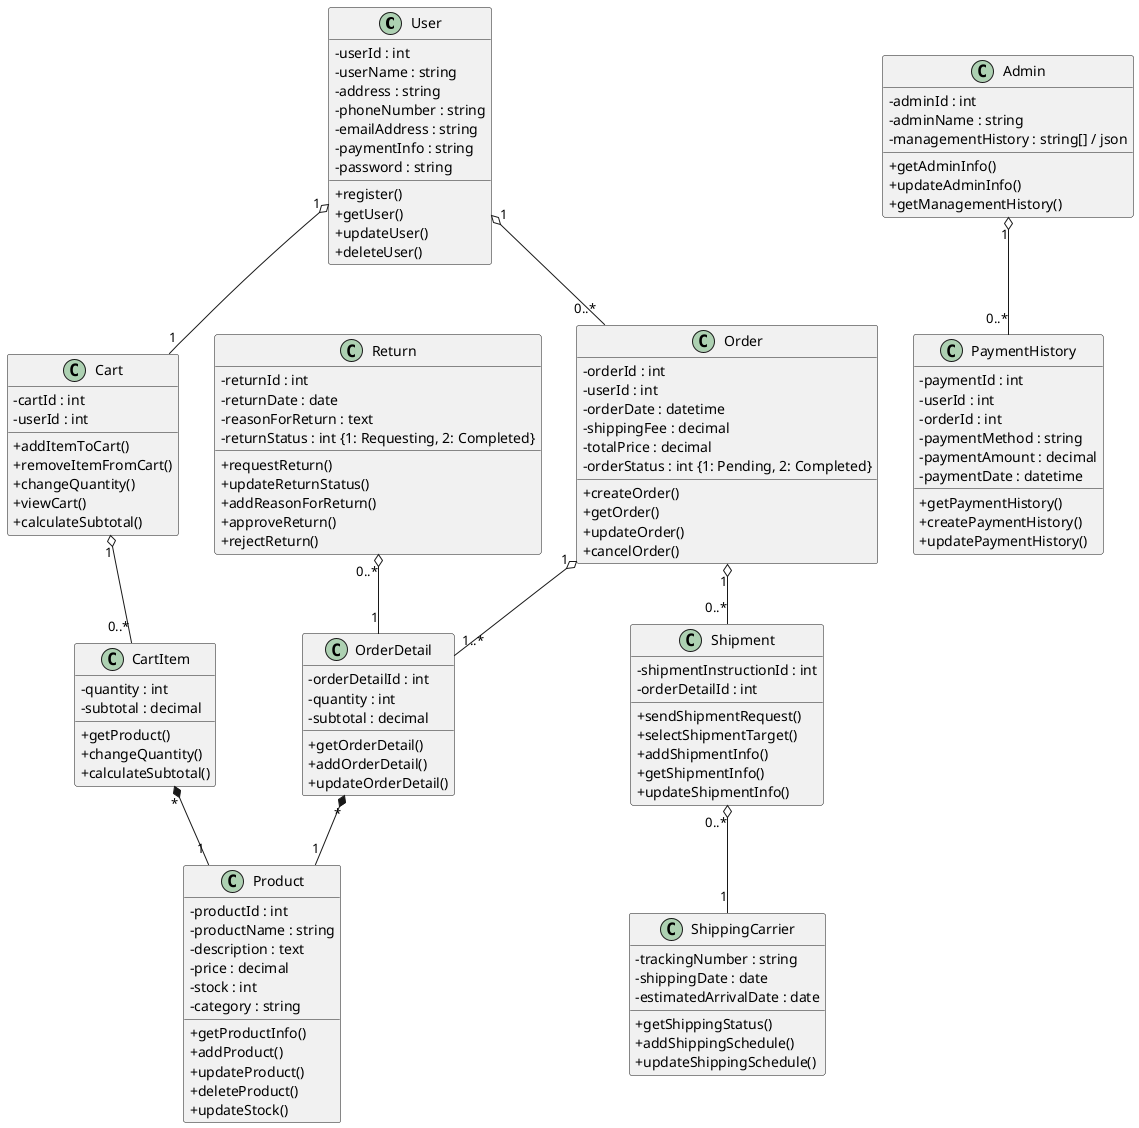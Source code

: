 @startuml Product Management System Class Diagram
skinparam classAttributeIconSize 0
skinparam componentStyle rectangle

' =====================
' Sales System
' =====================
class User {
    - userId : int
    - userName : string
    - address : string
    - phoneNumber : string
    - emailAddress : string
    - paymentInfo : string
    - password : string
    + register()
    + getUser()
    + updateUser()
    + deleteUser()
}

class Cart {
    - cartId : int
    - userId : int
    + addItemToCart()
    + removeItemFromCart()
    + changeQuantity()
    + viewCart()
    + calculateSubtotal()
}

class CartItem {
    - quantity : int
    - subtotal : decimal
    + getProduct()
    + changeQuantity()
    + calculateSubtotal()
}

' =====================
' Management System
' =====================
class Admin {
    - adminId : int
    - adminName : string
    - managementHistory : string[] / json
    + getAdminInfo()
    + updateAdminInfo()
    + getManagementHistory()
}

class PaymentHistory {
    - paymentId : int
    - userId : int
    - orderId : int
    - paymentMethod : string
    - paymentAmount : decimal
    - paymentDate : datetime
    + getPaymentHistory()
    + createPaymentHistory()
    + updatePaymentHistory()
}

' =====================
' Common System
' =====================
class Product {
    - productId : int
    - productName : string
    - description : text
    - price : decimal
    - stock : int
    - category : string
    + getProductInfo()
    + addProduct()
    + updateProduct()
    + deleteProduct()
    + updateStock()
}

class Order {
    - orderId : int
    - userId : int
    - orderDate : datetime
    - shippingFee : decimal
    - totalPrice : decimal
    - orderStatus : int {1: Pending, 2: Completed}
    + createOrder()
    + getOrder()
    + updateOrder()
    + cancelOrder()
}

class OrderDetail {
    - orderDetailId : int
    - quantity : int
    - subtotal : decimal
    + getOrderDetail()
    + addOrderDetail()
    + updateOrderDetail()
}

class Shipment {
    - shipmentInstructionId : int
    - orderDetailId : int
    + sendShipmentRequest()
    + selectShipmentTarget()
    + addShipmentInfo()
    + getShipmentInfo()
    + updateShipmentInfo()
}

class ShippingCarrier {
    - trackingNumber : string
    - shippingDate : date
    - estimatedArrivalDate : date
    + getShippingStatus()
    + addShippingSchedule()
    + updateShippingSchedule()
}

class Return {
    - returnId : int
    - returnDate : date
    - reasonForReturn : text
    - returnStatus : int {1: Requesting, 2: Completed}
    + requestReturn()
    + updateReturnStatus()
    + addReasonForReturn()
    + approveReturn()
    + rejectReturn()
}

' Refund class remains commented out

' =====================
' Relationships (Multiplicity set)
' =====================

' User o-- Cart
User "1" o-- "1" Cart

' Cart o-- CartItem
Cart "1" o-- "0..*" CartItem

' CartItem *-- Product (Composition)
CartItem "*" *-- "1" Product

' User o-- Order
User "1" o-- "0..*" Order

' Order o-- OrderDetail
Order "1" o-- "1..*" OrderDetail

' Order o-- Shipment
Order "1" o-- "0..*" Shipment

' OrderDetail *-- Product (Composition)
OrderDetail "*" *-- "1" Product

' Shipment o-- ShippingCarrier
Shipment "0..*" o-- "1" ShippingCarrier

' Return o-- OrderDetail
Return "0..*" o-- "1" OrderDetail

' ' Return o-- Refund (remains commented out)

' Admin o-- PaymentHistory
Admin "1" o-- "0..*" PaymentHistory

@enduml